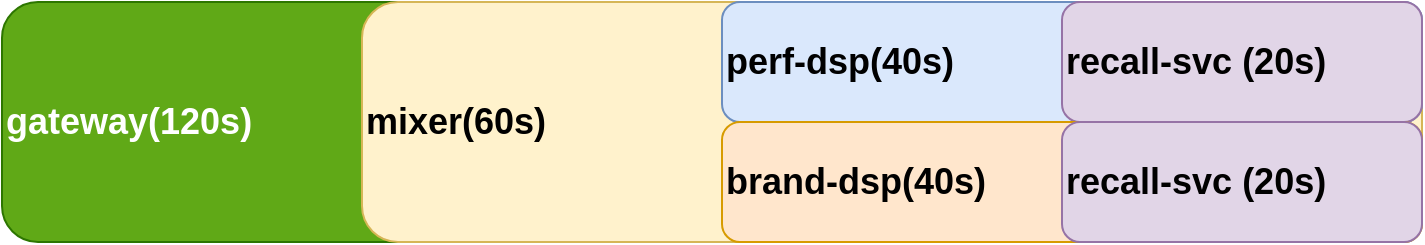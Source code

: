 <mxfile version="20.5.1" type="github" pages="3">
  <diagram id="BBXMDLWexgNHXStlUghI" name="Invoke Timeline">
    <mxGraphModel dx="3076" dy="762" grid="1" gridSize="10" guides="1" tooltips="1" connect="1" arrows="1" fold="1" page="1" pageScale="1" pageWidth="827" pageHeight="1169" math="0" shadow="0">
      <root>
        <mxCell id="0" />
        <mxCell id="1" parent="0" />
        <mxCell id="SoYg8Sfu29amRhwaX1MQ-9" value="&lt;font style=&quot;font-size: 18px;&quot;&gt;&lt;b style=&quot;font-size: 18px;&quot;&gt;gateway(120s)&lt;/b&gt;&lt;/font&gt;" style="rounded=1;whiteSpace=wrap;html=1;fillColor=#60a917;strokeColor=#2D7600;align=left;fontColor=#ffffff;fontSize=18;" vertex="1" parent="1">
          <mxGeometry x="-1600" y="240" width="710" height="120" as="geometry" />
        </mxCell>
        <mxCell id="SoYg8Sfu29amRhwaX1MQ-4" value="&lt;font style=&quot;font-size: 18px;&quot;&gt;&lt;b style=&quot;font-size: 18px;&quot;&gt;mixer(60s)&lt;/b&gt;&lt;/font&gt;" style="rounded=1;whiteSpace=wrap;html=1;fillColor=#fff2cc;strokeColor=#d6b656;align=left;fontSize=18;" vertex="1" parent="1">
          <mxGeometry x="-1420" y="240" width="530" height="120" as="geometry" />
        </mxCell>
        <mxCell id="SoYg8Sfu29amRhwaX1MQ-3" value="&lt;font style=&quot;font-size: 18px;&quot;&gt;perf-dsp(40s)&lt;/font&gt;" style="rounded=1;whiteSpace=wrap;html=1;fillColor=#dae8fc;strokeColor=#6c8ebf;align=left;fontSize=18;fontStyle=1" vertex="1" parent="1">
          <mxGeometry x="-1240" y="240" width="350" height="60" as="geometry" />
        </mxCell>
        <mxCell id="SoYg8Sfu29amRhwaX1MQ-1" value="recall-svc (20s)" style="rounded=1;whiteSpace=wrap;html=1;fillColor=#e1d5e7;strokeColor=#9673a6;align=left;fontSize=18;fontStyle=1" vertex="1" parent="1">
          <mxGeometry x="-1070" y="240" width="180" height="60" as="geometry" />
        </mxCell>
        <mxCell id="SoYg8Sfu29amRhwaX1MQ-7" value="brand-dsp(40s)" style="rounded=1;whiteSpace=wrap;html=1;fillColor=#ffe6cc;strokeColor=#d79b00;align=left;fontSize=18;fontStyle=1" vertex="1" parent="1">
          <mxGeometry x="-1240" y="300" width="350" height="60" as="geometry" />
        </mxCell>
        <mxCell id="SoYg8Sfu29amRhwaX1MQ-8" value="recall-svc (20s)" style="rounded=1;whiteSpace=wrap;html=1;fillColor=#e1d5e7;strokeColor=#9673a6;align=left;fontSize=18;fontStyle=1" vertex="1" parent="1">
          <mxGeometry x="-1070" y="300" width="180" height="60" as="geometry" />
        </mxCell>
      </root>
    </mxGraphModel>
  </diagram>
  <diagram id="FeRtlYT4CJqjQV74Epnl" name="Implementation">
    <mxGraphModel dx="1422" dy="762" grid="1" gridSize="10" guides="1" tooltips="1" connect="1" arrows="1" fold="1" page="1" pageScale="1" pageWidth="827" pageHeight="1169" math="0" shadow="0">
      <root>
        <mxCell id="0" />
        <mxCell id="1" parent="0" />
        <mxCell id="Bmtw7b7jkhHCf-i-Pqsv-16" value="" style="rounded=0;whiteSpace=wrap;html=1;fontSize=18;fontColor=#000000;fillColor=none;strokeWidth=3;dashed=1;" vertex="1" parent="1">
          <mxGeometry x="670" y="360" width="450" height="380" as="geometry" />
        </mxCell>
        <mxCell id="Bmtw7b7jkhHCf-i-Pqsv-10" value="" style="rounded=0;whiteSpace=wrap;html=1;fontSize=18;fontColor=#000000;fillColor=none;strokeWidth=3;dashed=1;" vertex="1" parent="1">
          <mxGeometry x="50" y="360" width="450" height="380" as="geometry" />
        </mxCell>
        <mxCell id="Bmtw7b7jkhHCf-i-Pqsv-4" value="set context&amp;nbsp;&lt;br&gt;timeout" style="edgeStyle=orthogonalEdgeStyle;rounded=0;orthogonalLoop=1;jettySize=auto;html=1;entryX=0;entryY=0.25;entryDx=0;entryDy=0;fontSize=18;fontColor=#000000;strokeWidth=3;" edge="1" parent="1" source="Bmtw7b7jkhHCf-i-Pqsv-1" target="Bmtw7b7jkhHCf-i-Pqsv-3">
          <mxGeometry relative="1" as="geometry">
            <Array as="points">
              <mxPoint x="310" y="488" />
            </Array>
          </mxGeometry>
        </mxCell>
        <mxCell id="Bmtw7b7jkhHCf-i-Pqsv-1" value="DynamicDubboTimeoutFilter" style="rounded=1;whiteSpace=wrap;html=1;fontSize=18;fillColor=#60a917;fontColor=#000000;strokeColor=#2D7600;labelPosition=center;verticalLabelPosition=bottom;align=center;verticalAlign=top;" vertex="1" parent="1">
          <mxGeometry x="150" y="390" width="60" height="280" as="geometry" />
        </mxCell>
        <mxCell id="Bmtw7b7jkhHCf-i-Pqsv-5" value="clear timeout" style="edgeStyle=orthogonalEdgeStyle;rounded=0;orthogonalLoop=1;jettySize=auto;html=1;strokeWidth=3;fontSize=18;fontColor=#000000;dashed=1;exitX=0;exitY=0.5;exitDx=0;exitDy=0;" edge="1" parent="1" source="Bmtw7b7jkhHCf-i-Pqsv-3">
          <mxGeometry relative="1" as="geometry">
            <mxPoint x="210" y="530" as="targetPoint" />
            <Array as="points">
              <mxPoint x="211" y="530" />
            </Array>
          </mxGeometry>
        </mxCell>
        <mxCell id="Bmtw7b7jkhHCf-i-Pqsv-13" value="Async Invoke" style="edgeStyle=orthogonalEdgeStyle;rounded=0;orthogonalLoop=1;jettySize=auto;html=1;strokeWidth=3;fontSize=18;fontColor=#000000;entryX=0.033;entryY=0.389;entryDx=0;entryDy=0;entryPerimeter=0;" edge="1" parent="1" source="Bmtw7b7jkhHCf-i-Pqsv-3" target="Bmtw7b7jkhHCf-i-Pqsv-14">
          <mxGeometry relative="1" as="geometry">
            <mxPoint x="640" y="500" as="targetPoint" />
            <Array as="points">
              <mxPoint x="627" y="490" />
              <mxPoint x="627" y="489" />
            </Array>
          </mxGeometry>
        </mxCell>
        <mxCell id="Bmtw7b7jkhHCf-i-Pqsv-3" value="Service Invoker" style="rounded=1;whiteSpace=wrap;html=1;fontSize=18;fillColor=#f0a30a;fontColor=#000000;strokeColor=#BD7000;labelPosition=center;verticalLabelPosition=bottom;align=center;verticalAlign=top;" vertex="1" parent="1">
          <mxGeometry x="410" y="445" width="60" height="170" as="geometry" />
        </mxCell>
        <mxCell id="Bmtw7b7jkhHCf-i-Pqsv-12" value="Async Return" style="edgeStyle=orthogonalEdgeStyle;rounded=0;orthogonalLoop=1;jettySize=auto;html=1;strokeWidth=3;fontSize=18;fontColor=#000000;dashed=1;exitX=0;exitY=0.75;exitDx=0;exitDy=0;" edge="1" parent="1" source="Bmtw7b7jkhHCf-i-Pqsv-14">
          <mxGeometry relative="1" as="geometry">
            <mxPoint x="708" y="590" as="sourcePoint" />
            <mxPoint x="470" y="590" as="targetPoint" />
            <Array as="points" />
          </mxGeometry>
        </mxCell>
        <mxCell id="Bmtw7b7jkhHCf-i-Pqsv-11" value="Client Side" style="text;html=1;strokeColor=none;fillColor=none;align=center;verticalAlign=middle;whiteSpace=wrap;rounded=0;dashed=1;strokeWidth=3;fontSize=18;fontColor=#000000;" vertex="1" parent="1">
          <mxGeometry x="215" y="320" width="120" height="30" as="geometry" />
        </mxCell>
        <mxCell id="Bmtw7b7jkhHCf-i-Pqsv-19" value="invoke" style="edgeStyle=orthogonalEdgeStyle;rounded=0;orthogonalLoop=1;jettySize=auto;html=1;entryX=0;entryY=0.5;entryDx=0;entryDy=0;strokeWidth=3;fontSize=20;fontColor=#000000;" edge="1" parent="1" source="Bmtw7b7jkhHCf-i-Pqsv-14" target="Bmtw7b7jkhHCf-i-Pqsv-15">
          <mxGeometry relative="1" as="geometry">
            <Array as="points">
              <mxPoint x="880" y="530" />
              <mxPoint x="880" y="530" />
            </Array>
          </mxGeometry>
        </mxCell>
        <mxCell id="Bmtw7b7jkhHCf-i-Pqsv-14" value="ApacheDubboOnlineDebugFilter" style="rounded=1;whiteSpace=wrap;html=1;fontSize=18;fillColor=#60a917;fontColor=#000000;strokeColor=#2D7600;labelPosition=center;verticalLabelPosition=bottom;align=center;verticalAlign=top;" vertex="1" parent="1">
          <mxGeometry x="783" y="380" width="60" height="280" as="geometry" />
        </mxCell>
        <mxCell id="Bmtw7b7jkhHCf-i-Pqsv-15" value="Service Invoker" style="rounded=1;whiteSpace=wrap;html=1;fontSize=18;fillColor=#f0a30a;fontColor=#000000;strokeColor=#BD7000;labelPosition=center;verticalLabelPosition=bottom;align=center;verticalAlign=top;" vertex="1" parent="1">
          <mxGeometry x="983" y="445" width="60" height="170" as="geometry" />
        </mxCell>
        <mxCell id="Bmtw7b7jkhHCf-i-Pqsv-17" value="Server Side" style="text;html=1;strokeColor=none;fillColor=none;align=center;verticalAlign=middle;whiteSpace=wrap;rounded=0;dashed=1;strokeWidth=3;fontSize=18;fontColor=#000000;" vertex="1" parent="1">
          <mxGeometry x="835" y="320" width="120" height="30" as="geometry" />
        </mxCell>
        <mxCell id="Bmtw7b7jkhHCf-i-Pqsv-18" value="clear timeout" style="edgeStyle=orthogonalEdgeStyle;rounded=0;orthogonalLoop=1;jettySize=auto;html=1;entryX=1;entryY=0.5;entryDx=0;entryDy=0;strokeWidth=3;fontSize=9;fontColor=#000000;exitX=0.983;exitY=0.421;exitDx=0;exitDy=0;exitPerimeter=0;" edge="1" parent="1" source="Bmtw7b7jkhHCf-i-Pqsv-14" target="Bmtw7b7jkhHCf-i-Pqsv-14">
          <mxGeometry relative="1" as="geometry">
            <Array as="points">
              <mxPoint x="842" y="500" />
              <mxPoint x="890" y="500" />
              <mxPoint x="890" y="520" />
            </Array>
          </mxGeometry>
        </mxCell>
      </root>
    </mxGraphModel>
  </diagram>
  <diagram id="xviTeKz7JahX0lnfoxqD" name="Dp打开流程">
    <mxGraphModel dx="3076" dy="882" grid="0" gridSize="10" guides="1" tooltips="1" connect="1" arrows="1" fold="1" page="1" pageScale="1" pageWidth="827" pageHeight="1169" math="0" shadow="0">
      <root>
        <mxCell id="0" />
        <mxCell id="1" parent="0" />
        <mxCell id="yZY2_47EHBW4KeKbYEES-3" value="1.不区分安装态下发DP广告" style="edgeStyle=orthogonalEdgeStyle;rounded=0;orthogonalLoop=1;jettySize=auto;html=1;" parent="1" source="yZY2_47EHBW4KeKbYEES-1" target="yZY2_47EHBW4KeKbYEES-2" edge="1">
          <mxGeometry relative="1" as="geometry" />
        </mxCell>
        <mxCell id="yZY2_47EHBW4KeKbYEES-1" value="品牌服务端" style="rounded=1;whiteSpace=wrap;html=1;gradientColor=none;fillColor=#99FF33;" parent="1" vertex="1">
          <mxGeometry x="-898" y="347" width="120" height="60" as="geometry" />
        </mxCell>
        <mxCell id="yZY2_47EHBW4KeKbYEES-5" value="2. 传输dp给浏览器客户端" style="edgeStyle=orthogonalEdgeStyle;rounded=0;orthogonalLoop=1;jettySize=auto;html=1;entryX=0;entryY=0.5;entryDx=0;entryDy=0;" parent="1" source="yZY2_47EHBW4KeKbYEES-2" target="yZY2_47EHBW4KeKbYEES-4" edge="1">
          <mxGeometry relative="1" as="geometry" />
        </mxCell>
        <mxCell id="yZY2_47EHBW4KeKbYEES-9" value="5. DP打开上报bd-click(enterId = 7)" style="edgeStyle=orthogonalEdgeStyle;rounded=0;orthogonalLoop=1;jettySize=auto;html=1;entryX=0.5;entryY=1;entryDx=0;entryDy=0;" parent="1" source="yZY2_47EHBW4KeKbYEES-2" target="yZY2_47EHBW4KeKbYEES-1" edge="1">
          <mxGeometry relative="1" as="geometry">
            <Array as="points">
              <mxPoint x="-508" y="427" />
              <mxPoint x="-838" y="427" />
            </Array>
          </mxGeometry>
        </mxCell>
        <mxCell id="yZY2_47EHBW4KeKbYEES-2" value="开屏SDK" style="rounded=1;whiteSpace=wrap;html=1;gradientColor=none;fillColor=#C3ABD0;" parent="1" vertex="1">
          <mxGeometry x="-568" y="347" width="120" height="60" as="geometry" />
        </mxCell>
        <mxCell id="yZY2_47EHBW4KeKbYEES-8" value="4. 返回打开结果" style="edgeStyle=orthogonalEdgeStyle;rounded=0;orthogonalLoop=1;jettySize=auto;html=1;entryX=0.5;entryY=1;entryDx=0;entryDy=0;" parent="1" source="yZY2_47EHBW4KeKbYEES-4" target="yZY2_47EHBW4KeKbYEES-2" edge="1">
          <mxGeometry relative="1" as="geometry">
            <Array as="points">
              <mxPoint x="-218" y="427" />
              <mxPoint x="-508" y="427" />
            </Array>
          </mxGeometry>
        </mxCell>
        <mxCell id="yZY2_47EHBW4KeKbYEES-4" value="浏览器客户端" style="rounded=1;whiteSpace=wrap;html=1;gradientColor=none;fillColor=#D4E1F5;" parent="1" vertex="1">
          <mxGeometry x="-238" y="347" width="120" height="60" as="geometry" />
        </mxCell>
        <mxCell id="yZY2_47EHBW4KeKbYEES-6" value="3. 安卓系统判断pkgName打开" style="edgeStyle=orthogonalEdgeStyle;rounded=0;orthogonalLoop=1;jettySize=auto;html=1;entryX=1;entryY=0.75;entryDx=0;entryDy=0;" parent="1" source="yZY2_47EHBW4KeKbYEES-4" target="yZY2_47EHBW4KeKbYEES-4" edge="1">
          <mxGeometry relative="1" as="geometry" />
        </mxCell>
      </root>
    </mxGraphModel>
  </diagram>
</mxfile>
